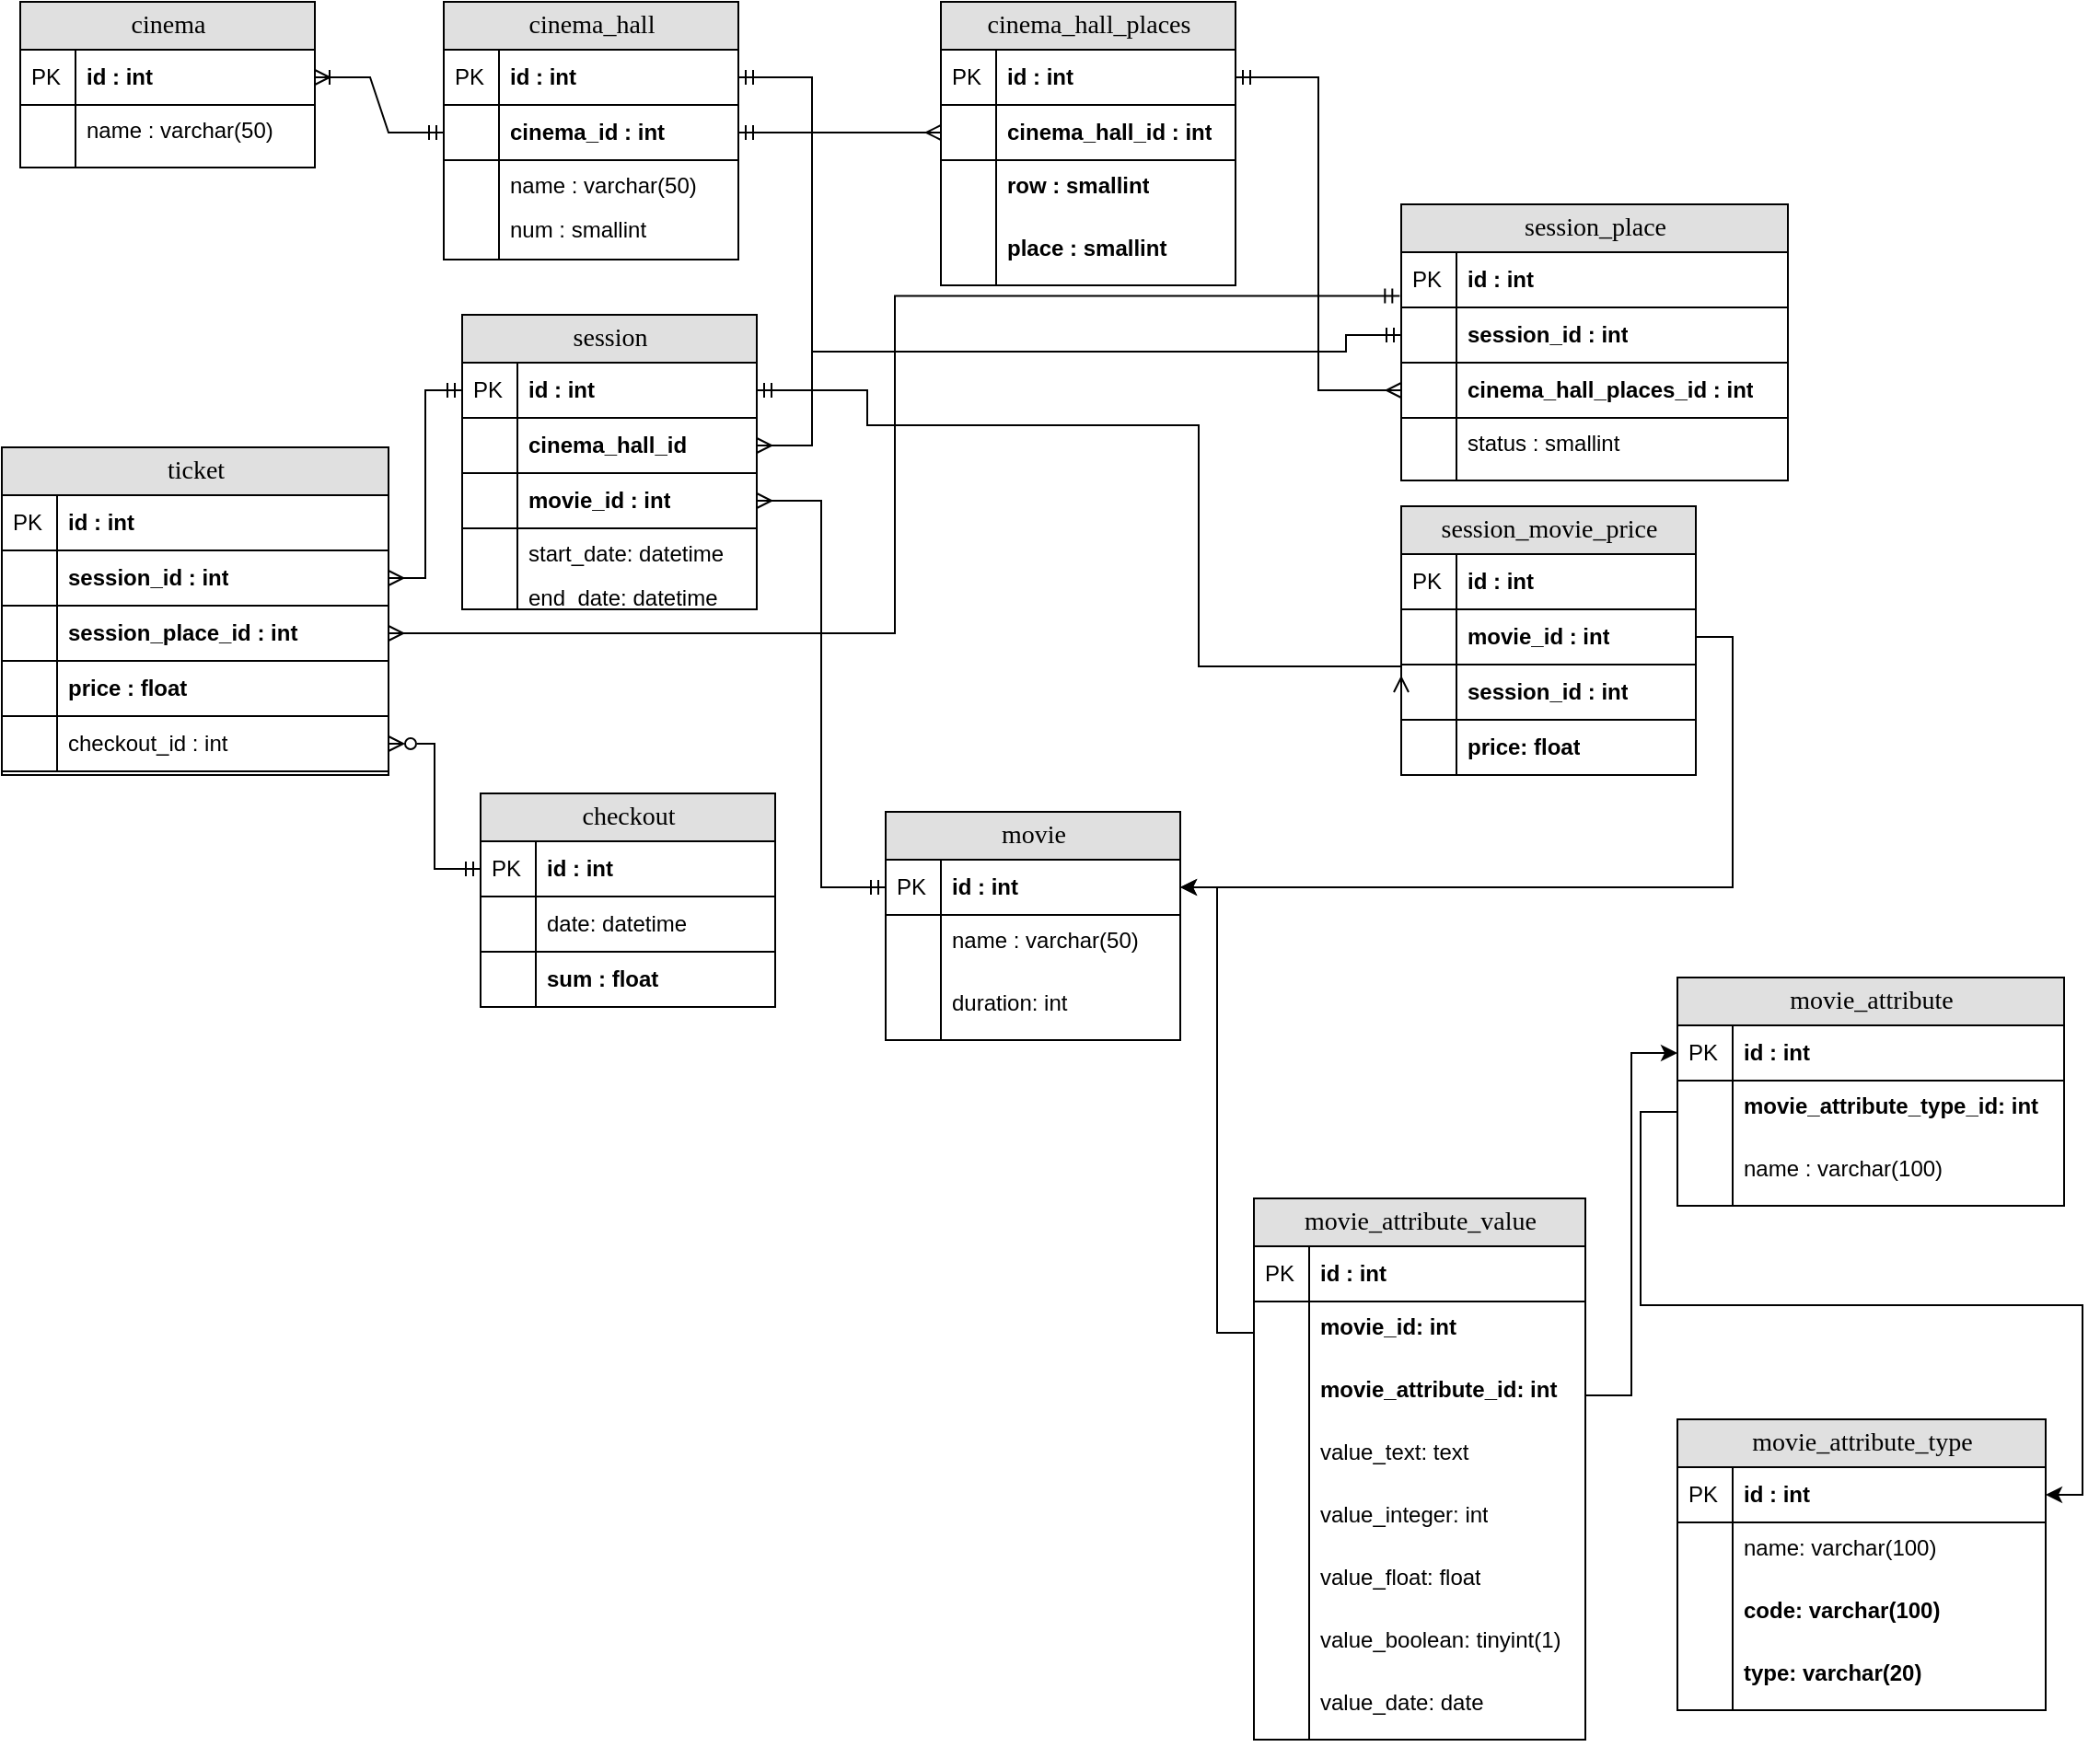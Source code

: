 <mxfile version="21.3.7" type="device">
  <diagram name="Page-1" id="e56a1550-8fbb-45ad-956c-1786394a9013">
    <mxGraphModel dx="1050" dy="549" grid="1" gridSize="10" guides="1" tooltips="1" connect="1" arrows="1" fold="1" page="1" pageScale="1" pageWidth="1100" pageHeight="850" background="none" math="0" shadow="0">
      <root>
        <mxCell id="0" />
        <mxCell id="1" parent="0" />
        <mxCell id="2e49270ec7c68f3f-8" value="cinema" style="swimlane;html=1;fontStyle=0;childLayout=stackLayout;horizontal=1;startSize=26;fillColor=#e0e0e0;horizontalStack=0;resizeParent=1;resizeLast=0;collapsible=1;marginBottom=0;swimlaneFillColor=#ffffff;align=center;rounded=0;shadow=0;comic=0;labelBackgroundColor=none;strokeWidth=1;fontFamily=Verdana;fontSize=14;swimlaneLine=1;" parent="1" vertex="1">
          <mxGeometry x="90" y="110" width="160" height="90" as="geometry" />
        </mxCell>
        <mxCell id="2e49270ec7c68f3f-9" value="id : int" style="shape=partialRectangle;top=0;left=0;right=0;bottom=1;html=1;align=left;verticalAlign=middle;fillColor=none;spacingLeft=34;spacingRight=4;whiteSpace=wrap;overflow=hidden;rotatable=0;points=[[0,0.5],[1,0.5]];portConstraint=eastwest;dropTarget=0;fontStyle=1;" parent="2e49270ec7c68f3f-8" vertex="1">
          <mxGeometry y="26" width="160" height="30" as="geometry" />
        </mxCell>
        <mxCell id="2e49270ec7c68f3f-10" value="PK" style="shape=partialRectangle;top=0;left=0;bottom=0;html=1;fillColor=none;align=left;verticalAlign=middle;spacingLeft=4;spacingRight=4;whiteSpace=wrap;overflow=hidden;rotatable=0;points=[];portConstraint=eastwest;part=1;" parent="2e49270ec7c68f3f-9" vertex="1" connectable="0">
          <mxGeometry width="30" height="30" as="geometry" />
        </mxCell>
        <mxCell id="2e49270ec7c68f3f-11" value="name : varchar(50)" style="shape=partialRectangle;top=0;left=0;right=0;bottom=0;html=1;align=left;verticalAlign=top;fillColor=none;spacingLeft=34;spacingRight=4;whiteSpace=wrap;overflow=hidden;rotatable=0;points=[[0,0.5],[1,0.5]];portConstraint=eastwest;dropTarget=0;" parent="2e49270ec7c68f3f-8" vertex="1">
          <mxGeometry y="56" width="160" height="34" as="geometry" />
        </mxCell>
        <mxCell id="2e49270ec7c68f3f-12" value="" style="shape=partialRectangle;top=0;left=0;bottom=0;html=1;fillColor=none;align=left;verticalAlign=top;spacingLeft=4;spacingRight=4;whiteSpace=wrap;overflow=hidden;rotatable=0;points=[];portConstraint=eastwest;part=1;" parent="2e49270ec7c68f3f-11" vertex="1" connectable="0">
          <mxGeometry width="30" height="34" as="geometry" />
        </mxCell>
        <mxCell id="VwgmNotCH7FkOlIywGAk-1" value="cinema_hall" style="swimlane;html=1;fontStyle=0;childLayout=stackLayout;horizontal=1;startSize=26;fillColor=#e0e0e0;horizontalStack=0;resizeParent=1;resizeLast=0;collapsible=1;marginBottom=0;swimlaneFillColor=#ffffff;align=center;rounded=0;shadow=0;comic=0;labelBackgroundColor=none;strokeWidth=1;fontFamily=Verdana;fontSize=14;swimlaneLine=1;" parent="1" vertex="1">
          <mxGeometry x="320" y="110" width="160" height="140" as="geometry" />
        </mxCell>
        <mxCell id="VwgmNotCH7FkOlIywGAk-2" value="id : int" style="shape=partialRectangle;top=0;left=0;right=0;bottom=1;html=1;align=left;verticalAlign=middle;fillColor=none;spacingLeft=34;spacingRight=4;whiteSpace=wrap;overflow=hidden;rotatable=0;points=[[0,0.5],[1,0.5]];portConstraint=eastwest;dropTarget=0;fontStyle=1;strokeColor=default;" parent="VwgmNotCH7FkOlIywGAk-1" vertex="1">
          <mxGeometry y="26" width="160" height="30" as="geometry" />
        </mxCell>
        <mxCell id="VwgmNotCH7FkOlIywGAk-3" value="PK" style="shape=partialRectangle;top=0;left=0;bottom=0;html=1;fillColor=none;align=left;verticalAlign=middle;spacingLeft=4;spacingRight=4;whiteSpace=wrap;overflow=hidden;rotatable=0;points=[];portConstraint=eastwest;part=1;" parent="VwgmNotCH7FkOlIywGAk-2" vertex="1" connectable="0">
          <mxGeometry width="30" height="30" as="geometry" />
        </mxCell>
        <mxCell id="VwgmNotCH7FkOlIywGAk-11" value="cinema_id : int" style="shape=partialRectangle;top=0;left=0;right=0;bottom=1;html=1;align=left;verticalAlign=middle;fillColor=none;spacingLeft=34;spacingRight=4;whiteSpace=wrap;overflow=hidden;rotatable=0;points=[[0,0.5],[1,0.5]];portConstraint=eastwest;dropTarget=0;fontStyle=1;strokeColor=default;" parent="VwgmNotCH7FkOlIywGAk-1" vertex="1">
          <mxGeometry y="56" width="160" height="30" as="geometry" />
        </mxCell>
        <mxCell id="VwgmNotCH7FkOlIywGAk-12" value="" style="shape=partialRectangle;top=0;left=0;bottom=0;html=1;fillColor=none;align=left;verticalAlign=middle;spacingLeft=4;spacingRight=4;whiteSpace=wrap;overflow=hidden;rotatable=0;points=[];portConstraint=eastwest;part=1;" parent="VwgmNotCH7FkOlIywGAk-11" vertex="1" connectable="0">
          <mxGeometry width="30" height="30" as="geometry" />
        </mxCell>
        <mxCell id="VwgmNotCH7FkOlIywGAk-4" value="name : varchar(50)" style="shape=partialRectangle;top=0;left=0;right=0;bottom=0;html=1;align=left;verticalAlign=top;fillColor=none;spacingLeft=34;spacingRight=4;whiteSpace=wrap;overflow=hidden;rotatable=0;points=[[0,0.5],[1,0.5]];portConstraint=eastwest;dropTarget=0;" parent="VwgmNotCH7FkOlIywGAk-1" vertex="1">
          <mxGeometry y="86" width="160" height="24" as="geometry" />
        </mxCell>
        <mxCell id="VwgmNotCH7FkOlIywGAk-5" value="" style="shape=partialRectangle;top=0;left=0;bottom=0;html=1;fillColor=none;align=left;verticalAlign=top;spacingLeft=4;spacingRight=4;whiteSpace=wrap;overflow=hidden;rotatable=0;points=[];portConstraint=eastwest;part=1;" parent="VwgmNotCH7FkOlIywGAk-4" vertex="1" connectable="0">
          <mxGeometry width="30" height="24" as="geometry" />
        </mxCell>
        <mxCell id="VwgmNotCH7FkOlIywGAk-57" value="num : smallint" style="shape=partialRectangle;top=0;left=0;right=0;bottom=0;html=1;align=left;verticalAlign=top;fillColor=none;spacingLeft=34;spacingRight=4;whiteSpace=wrap;overflow=hidden;rotatable=0;points=[[0,0.5],[1,0.5]];portConstraint=eastwest;dropTarget=0;" parent="VwgmNotCH7FkOlIywGAk-1" vertex="1">
          <mxGeometry y="110" width="160" height="30" as="geometry" />
        </mxCell>
        <mxCell id="VwgmNotCH7FkOlIywGAk-58" value="" style="shape=partialRectangle;top=0;left=0;bottom=0;html=1;fillColor=none;align=left;verticalAlign=top;spacingLeft=4;spacingRight=4;whiteSpace=wrap;overflow=hidden;rotatable=0;points=[];portConstraint=eastwest;part=1;" parent="VwgmNotCH7FkOlIywGAk-57" vertex="1" connectable="0">
          <mxGeometry width="30" height="30" as="geometry" />
        </mxCell>
        <mxCell id="VwgmNotCH7FkOlIywGAk-6" value="movie" style="swimlane;html=1;fontStyle=0;childLayout=stackLayout;horizontal=1;startSize=26;fillColor=#e0e0e0;horizontalStack=0;resizeParent=1;resizeLast=0;collapsible=1;marginBottom=0;swimlaneFillColor=#ffffff;align=center;rounded=0;shadow=0;comic=0;labelBackgroundColor=none;strokeWidth=1;fontFamily=Verdana;fontSize=14;swimlaneLine=1;" parent="1" vertex="1">
          <mxGeometry x="560" y="550" width="160" height="124" as="geometry" />
        </mxCell>
        <mxCell id="VwgmNotCH7FkOlIywGAk-7" value="id : int" style="shape=partialRectangle;top=0;left=0;right=0;bottom=1;html=1;align=left;verticalAlign=middle;fillColor=none;spacingLeft=34;spacingRight=4;whiteSpace=wrap;overflow=hidden;rotatable=0;points=[[0,0.5],[1,0.5]];portConstraint=eastwest;dropTarget=0;fontStyle=1;" parent="VwgmNotCH7FkOlIywGAk-6" vertex="1">
          <mxGeometry y="26" width="160" height="30" as="geometry" />
        </mxCell>
        <mxCell id="VwgmNotCH7FkOlIywGAk-8" value="PK" style="shape=partialRectangle;top=0;left=0;bottom=0;html=1;fillColor=none;align=left;verticalAlign=middle;spacingLeft=4;spacingRight=4;whiteSpace=wrap;overflow=hidden;rotatable=0;points=[];portConstraint=eastwest;part=1;" parent="VwgmNotCH7FkOlIywGAk-7" vertex="1" connectable="0">
          <mxGeometry width="30" height="30" as="geometry" />
        </mxCell>
        <mxCell id="VwgmNotCH7FkOlIywGAk-9" value="name : varchar(50)" style="shape=partialRectangle;top=0;left=0;right=0;bottom=0;html=1;align=left;verticalAlign=top;fillColor=none;spacingLeft=34;spacingRight=4;whiteSpace=wrap;overflow=hidden;rotatable=0;points=[[0,0.5],[1,0.5]];portConstraint=eastwest;dropTarget=0;" parent="VwgmNotCH7FkOlIywGAk-6" vertex="1">
          <mxGeometry y="56" width="160" height="34" as="geometry" />
        </mxCell>
        <mxCell id="VwgmNotCH7FkOlIywGAk-10" value="" style="shape=partialRectangle;top=0;left=0;bottom=0;html=1;fillColor=none;align=left;verticalAlign=top;spacingLeft=4;spacingRight=4;whiteSpace=wrap;overflow=hidden;rotatable=0;points=[];portConstraint=eastwest;part=1;" parent="VwgmNotCH7FkOlIywGAk-9" vertex="1" connectable="0">
          <mxGeometry width="30" height="34" as="geometry" />
        </mxCell>
        <mxCell id="VwgmNotCH7FkOlIywGAk-55" value="duration: int" style="shape=partialRectangle;top=0;left=0;right=0;bottom=0;html=1;align=left;verticalAlign=top;fillColor=none;spacingLeft=34;spacingRight=4;whiteSpace=wrap;overflow=hidden;rotatable=0;points=[[0,0.5],[1,0.5]];portConstraint=eastwest;dropTarget=0;" parent="VwgmNotCH7FkOlIywGAk-6" vertex="1">
          <mxGeometry y="90" width="160" height="34" as="geometry" />
        </mxCell>
        <mxCell id="VwgmNotCH7FkOlIywGAk-56" value="" style="shape=partialRectangle;top=0;left=0;bottom=0;html=1;fillColor=none;align=left;verticalAlign=top;spacingLeft=4;spacingRight=4;whiteSpace=wrap;overflow=hidden;rotatable=0;points=[];portConstraint=eastwest;part=1;" parent="VwgmNotCH7FkOlIywGAk-55" vertex="1" connectable="0">
          <mxGeometry width="30" height="34" as="geometry" />
        </mxCell>
        <mxCell id="VwgmNotCH7FkOlIywGAk-28" value="" style="edgeStyle=entityRelationEdgeStyle;fontSize=12;html=1;endArrow=ERoneToMany;startArrow=ERmandOne;rounded=0;entryX=1;entryY=0.5;entryDx=0;entryDy=0;exitX=0;exitY=0.5;exitDx=0;exitDy=0;" parent="1" source="VwgmNotCH7FkOlIywGAk-11" target="2e49270ec7c68f3f-9" edge="1">
          <mxGeometry width="100" height="100" relative="1" as="geometry">
            <mxPoint x="490" y="440" as="sourcePoint" />
            <mxPoint x="590" y="340" as="targetPoint" />
          </mxGeometry>
        </mxCell>
        <mxCell id="VwgmNotCH7FkOlIywGAk-30" value="session" style="swimlane;html=1;fontStyle=0;childLayout=stackLayout;horizontal=1;startSize=26;fillColor=#e0e0e0;horizontalStack=0;resizeParent=1;resizeLast=0;collapsible=1;marginBottom=0;swimlaneFillColor=#ffffff;align=center;rounded=0;shadow=0;comic=0;labelBackgroundColor=none;strokeWidth=1;fontFamily=Verdana;fontSize=14;swimlaneLine=1;" parent="1" vertex="1">
          <mxGeometry x="330" y="280" width="160" height="160" as="geometry">
            <mxRectangle x="340" y="280" width="90" height="30" as="alternateBounds" />
          </mxGeometry>
        </mxCell>
        <mxCell id="VwgmNotCH7FkOlIywGAk-31" value="id : int" style="shape=partialRectangle;top=0;left=0;right=0;bottom=1;html=1;align=left;verticalAlign=middle;fillColor=none;spacingLeft=34;spacingRight=4;whiteSpace=wrap;overflow=hidden;rotatable=0;points=[[0,0.5],[1,0.5]];portConstraint=eastwest;dropTarget=0;fontStyle=1;strokeColor=default;" parent="VwgmNotCH7FkOlIywGAk-30" vertex="1">
          <mxGeometry y="26" width="160" height="30" as="geometry" />
        </mxCell>
        <mxCell id="VwgmNotCH7FkOlIywGAk-32" value="PK" style="shape=partialRectangle;top=0;left=0;bottom=0;html=1;fillColor=none;align=left;verticalAlign=middle;spacingLeft=4;spacingRight=4;whiteSpace=wrap;overflow=hidden;rotatable=0;points=[];portConstraint=eastwest;part=1;" parent="VwgmNotCH7FkOlIywGAk-31" vertex="1" connectable="0">
          <mxGeometry width="30" height="30" as="geometry" />
        </mxCell>
        <mxCell id="VwgmNotCH7FkOlIywGAk-33" value="cinema_hall_id" style="shape=partialRectangle;top=0;left=0;right=0;bottom=1;html=1;align=left;verticalAlign=middle;fillColor=none;spacingLeft=34;spacingRight=4;whiteSpace=wrap;overflow=hidden;rotatable=0;points=[[0,0.5],[1,0.5]];portConstraint=eastwest;dropTarget=0;fontStyle=1;strokeColor=default;" parent="VwgmNotCH7FkOlIywGAk-30" vertex="1">
          <mxGeometry y="56" width="160" height="30" as="geometry" />
        </mxCell>
        <mxCell id="VwgmNotCH7FkOlIywGAk-34" value="" style="shape=partialRectangle;top=0;left=0;bottom=0;html=1;fillColor=none;align=left;verticalAlign=middle;spacingLeft=4;spacingRight=4;whiteSpace=wrap;overflow=hidden;rotatable=0;points=[];portConstraint=eastwest;part=1;" parent="VwgmNotCH7FkOlIywGAk-33" vertex="1" connectable="0">
          <mxGeometry width="30" height="30" as="geometry" />
        </mxCell>
        <mxCell id="VwgmNotCH7FkOlIywGAk-39" value="movie_id : int" style="shape=partialRectangle;top=0;left=0;right=0;bottom=1;html=1;align=left;verticalAlign=middle;fillColor=none;spacingLeft=34;spacingRight=4;whiteSpace=wrap;overflow=hidden;rotatable=0;points=[[0,0.5],[1,0.5]];portConstraint=eastwest;dropTarget=0;fontStyle=1;strokeColor=default;" parent="VwgmNotCH7FkOlIywGAk-30" vertex="1">
          <mxGeometry y="86" width="160" height="30" as="geometry" />
        </mxCell>
        <mxCell id="VwgmNotCH7FkOlIywGAk-40" value="" style="shape=partialRectangle;top=0;left=0;bottom=0;html=1;fillColor=none;align=left;verticalAlign=middle;spacingLeft=4;spacingRight=4;whiteSpace=wrap;overflow=hidden;rotatable=0;points=[];portConstraint=eastwest;part=1;" parent="VwgmNotCH7FkOlIywGAk-39" vertex="1" connectable="0">
          <mxGeometry width="30" height="30" as="geometry" />
        </mxCell>
        <mxCell id="VwgmNotCH7FkOlIywGAk-35" value="start_date: datetime" style="shape=partialRectangle;top=0;left=0;right=0;bottom=0;html=1;align=left;verticalAlign=top;fillColor=none;spacingLeft=34;spacingRight=4;whiteSpace=wrap;overflow=hidden;rotatable=0;points=[[0,0.5],[1,0.5]];portConstraint=eastwest;dropTarget=0;" parent="VwgmNotCH7FkOlIywGAk-30" vertex="1">
          <mxGeometry y="116" width="160" height="24" as="geometry" />
        </mxCell>
        <mxCell id="VwgmNotCH7FkOlIywGAk-36" value="" style="shape=partialRectangle;top=0;left=0;bottom=0;html=1;fillColor=none;align=left;verticalAlign=top;spacingLeft=4;spacingRight=4;whiteSpace=wrap;overflow=hidden;rotatable=0;points=[];portConstraint=eastwest;part=1;" parent="VwgmNotCH7FkOlIywGAk-35" vertex="1" connectable="0">
          <mxGeometry width="30" height="24.0" as="geometry" />
        </mxCell>
        <mxCell id="VwgmNotCH7FkOlIywGAk-41" value="end_date: datetime" style="shape=partialRectangle;top=0;left=0;right=0;bottom=0;html=1;align=left;verticalAlign=top;fillColor=none;spacingLeft=34;spacingRight=4;whiteSpace=wrap;overflow=hidden;rotatable=0;points=[[0,0.5],[1,0.5]];portConstraint=eastwest;dropTarget=0;" parent="VwgmNotCH7FkOlIywGAk-30" vertex="1">
          <mxGeometry y="140" width="160" height="20" as="geometry" />
        </mxCell>
        <mxCell id="VwgmNotCH7FkOlIywGAk-42" value="" style="shape=partialRectangle;top=0;left=0;bottom=0;html=1;fillColor=none;align=left;verticalAlign=top;spacingLeft=4;spacingRight=4;whiteSpace=wrap;overflow=hidden;rotatable=0;points=[];portConstraint=eastwest;part=1;" parent="VwgmNotCH7FkOlIywGAk-41" vertex="1" connectable="0">
          <mxGeometry width="30" height="20.0" as="geometry" />
        </mxCell>
        <mxCell id="VwgmNotCH7FkOlIywGAk-74" value="" style="shape=partialRectangle;top=0;left=0;right=0;bottom=0;html=1;align=left;verticalAlign=top;fillColor=none;spacingLeft=34;spacingRight=4;whiteSpace=wrap;overflow=hidden;rotatable=0;points=[[0,0.5],[1,0.5]];portConstraint=eastwest;dropTarget=0;" parent="VwgmNotCH7FkOlIywGAk-30" vertex="1">
          <mxGeometry y="160" width="160" as="geometry" />
        </mxCell>
        <mxCell id="VwgmNotCH7FkOlIywGAk-75" value="" style="shape=partialRectangle;top=0;left=0;bottom=0;html=1;fillColor=none;align=left;verticalAlign=top;spacingLeft=4;spacingRight=4;whiteSpace=wrap;overflow=hidden;rotatable=0;points=[];portConstraint=eastwest;part=1;" parent="VwgmNotCH7FkOlIywGAk-74" vertex="1" connectable="0">
          <mxGeometry width="30" as="geometry" />
        </mxCell>
        <mxCell id="VwgmNotCH7FkOlIywGAk-54" value="" style="edgeStyle=entityRelationEdgeStyle;fontSize=12;html=1;endArrow=ERmany;startArrow=ERmandOne;rounded=0;exitX=1;exitY=0.5;exitDx=0;exitDy=0;strokeWidth=1;jumpStyle=line;endFill=0;" parent="1" source="VwgmNotCH7FkOlIywGAk-2" target="VwgmNotCH7FkOlIywGAk-33" edge="1">
          <mxGeometry width="100" height="100" relative="1" as="geometry">
            <mxPoint x="110" y="401" as="sourcePoint" />
            <mxPoint x="210" y="311" as="targetPoint" />
          </mxGeometry>
        </mxCell>
        <mxCell id="VwgmNotCH7FkOlIywGAk-66" value="checkout" style="swimlane;html=1;fontStyle=0;childLayout=stackLayout;horizontal=1;startSize=26;fillColor=#e0e0e0;horizontalStack=0;resizeParent=1;resizeLast=0;collapsible=1;marginBottom=0;swimlaneFillColor=#ffffff;align=center;rounded=0;shadow=0;comic=0;labelBackgroundColor=none;strokeWidth=1;fontFamily=Verdana;fontSize=14;swimlaneLine=1;" parent="1" vertex="1">
          <mxGeometry x="340" y="540" width="160" height="116" as="geometry" />
        </mxCell>
        <mxCell id="VwgmNotCH7FkOlIywGAk-67" value="id : int" style="shape=partialRectangle;top=0;left=0;right=0;bottom=1;html=1;align=left;verticalAlign=middle;fillColor=none;spacingLeft=34;spacingRight=4;whiteSpace=wrap;overflow=hidden;rotatable=0;points=[[0,0.5],[1,0.5]];portConstraint=eastwest;dropTarget=0;fontStyle=1;strokeColor=default;" parent="VwgmNotCH7FkOlIywGAk-66" vertex="1">
          <mxGeometry y="26" width="160" height="30" as="geometry" />
        </mxCell>
        <mxCell id="VwgmNotCH7FkOlIywGAk-68" value="PK" style="shape=partialRectangle;top=0;left=0;bottom=0;html=1;fillColor=none;align=left;verticalAlign=middle;spacingLeft=4;spacingRight=4;whiteSpace=wrap;overflow=hidden;rotatable=0;points=[];portConstraint=eastwest;part=1;" parent="VwgmNotCH7FkOlIywGAk-67" vertex="1" connectable="0">
          <mxGeometry width="30" height="30" as="geometry" />
        </mxCell>
        <mxCell id="VwgmNotCH7FkOlIywGAk-100" value="date: datetime" style="shape=partialRectangle;top=0;left=0;right=0;bottom=1;html=1;align=left;verticalAlign=middle;fillColor=none;spacingLeft=34;spacingRight=4;whiteSpace=wrap;overflow=hidden;rotatable=0;points=[[0,0.5],[1,0.5]];portConstraint=eastwest;dropTarget=0;fontStyle=0;strokeColor=default;" parent="VwgmNotCH7FkOlIywGAk-66" vertex="1">
          <mxGeometry y="56" width="160" height="30" as="geometry" />
        </mxCell>
        <mxCell id="VwgmNotCH7FkOlIywGAk-101" value="" style="shape=partialRectangle;top=0;left=0;bottom=0;html=1;fillColor=none;align=left;verticalAlign=middle;spacingLeft=4;spacingRight=4;whiteSpace=wrap;overflow=hidden;rotatable=0;points=[];portConstraint=eastwest;part=1;" parent="VwgmNotCH7FkOlIywGAk-100" vertex="1" connectable="0">
          <mxGeometry width="30" height="30" as="geometry" />
        </mxCell>
        <mxCell id="hMkl_XIXiVLKM3TCRp0o-52" value="sum : float" style="shape=partialRectangle;top=0;left=0;right=0;bottom=1;html=1;align=left;verticalAlign=middle;fillColor=none;spacingLeft=34;spacingRight=4;whiteSpace=wrap;overflow=hidden;rotatable=0;points=[[0,0.5],[1,0.5]];portConstraint=eastwest;dropTarget=0;fontStyle=1;strokeColor=default;" parent="VwgmNotCH7FkOlIywGAk-66" vertex="1">
          <mxGeometry y="86" width="160" height="30" as="geometry" />
        </mxCell>
        <mxCell id="hMkl_XIXiVLKM3TCRp0o-53" value="" style="shape=partialRectangle;top=0;left=0;bottom=0;html=1;fillColor=none;align=left;verticalAlign=middle;spacingLeft=4;spacingRight=4;whiteSpace=wrap;overflow=hidden;rotatable=0;points=[];portConstraint=eastwest;part=1;" parent="hMkl_XIXiVLKM3TCRp0o-52" vertex="1" connectable="0">
          <mxGeometry width="30" height="30" as="geometry" />
        </mxCell>
        <mxCell id="VwgmNotCH7FkOlIywGAk-77" style="edgeStyle=orthogonalEdgeStyle;rounded=0;orthogonalLoop=1;jettySize=auto;html=1;exitX=1;exitY=0.5;exitDx=0;exitDy=0;entryX=0;entryY=0.5;entryDx=0;entryDy=0;startArrow=ERmany;startFill=0;endArrow=ERmandOne;endFill=0;" parent="1" source="VwgmNotCH7FkOlIywGAk-39" target="VwgmNotCH7FkOlIywGAk-7" edge="1">
          <mxGeometry relative="1" as="geometry" />
        </mxCell>
        <mxCell id="VwgmNotCH7FkOlIywGAk-80" value="ticket" style="swimlane;html=1;fontStyle=0;childLayout=stackLayout;horizontal=1;startSize=26;fillColor=#e0e0e0;horizontalStack=0;resizeParent=1;resizeLast=0;collapsible=1;marginBottom=0;swimlaneFillColor=#ffffff;align=center;rounded=0;shadow=0;comic=0;labelBackgroundColor=none;strokeWidth=1;fontFamily=Verdana;fontSize=14;swimlaneLine=1;" parent="1" vertex="1">
          <mxGeometry x="80" y="352" width="210" height="178" as="geometry" />
        </mxCell>
        <mxCell id="VwgmNotCH7FkOlIywGAk-81" value="id : int" style="shape=partialRectangle;top=0;left=0;right=0;bottom=1;html=1;align=left;verticalAlign=middle;fillColor=none;spacingLeft=34;spacingRight=4;whiteSpace=wrap;overflow=hidden;rotatable=0;points=[[0,0.5],[1,0.5]];portConstraint=eastwest;dropTarget=0;fontStyle=1;strokeColor=default;" parent="VwgmNotCH7FkOlIywGAk-80" vertex="1">
          <mxGeometry y="26" width="210" height="30" as="geometry" />
        </mxCell>
        <mxCell id="VwgmNotCH7FkOlIywGAk-82" value="PK" style="shape=partialRectangle;top=0;left=0;bottom=0;html=1;fillColor=none;align=left;verticalAlign=middle;spacingLeft=4;spacingRight=4;whiteSpace=wrap;overflow=hidden;rotatable=0;points=[];portConstraint=eastwest;part=1;" parent="VwgmNotCH7FkOlIywGAk-81" vertex="1" connectable="0">
          <mxGeometry width="30" height="30" as="geometry" />
        </mxCell>
        <mxCell id="VwgmNotCH7FkOlIywGAk-83" value="session_id : int" style="shape=partialRectangle;top=0;left=0;right=0;bottom=1;html=1;align=left;verticalAlign=middle;fillColor=none;spacingLeft=34;spacingRight=4;whiteSpace=wrap;overflow=hidden;rotatable=0;points=[[0,0.5],[1,0.5]];portConstraint=eastwest;dropTarget=0;fontStyle=1;strokeColor=default;" parent="VwgmNotCH7FkOlIywGAk-80" vertex="1">
          <mxGeometry y="56" width="210" height="30" as="geometry" />
        </mxCell>
        <mxCell id="VwgmNotCH7FkOlIywGAk-84" value="" style="shape=partialRectangle;top=0;left=0;bottom=0;html=1;fillColor=none;align=left;verticalAlign=middle;spacingLeft=4;spacingRight=4;whiteSpace=wrap;overflow=hidden;rotatable=0;points=[];portConstraint=eastwest;part=1;" parent="VwgmNotCH7FkOlIywGAk-83" vertex="1" connectable="0">
          <mxGeometry width="30" height="30" as="geometry" />
        </mxCell>
        <mxCell id="hMkl_XIXiVLKM3TCRp0o-45" value="session_place_id : int" style="shape=partialRectangle;top=0;left=0;right=0;bottom=1;html=1;align=left;verticalAlign=middle;fillColor=none;spacingLeft=34;spacingRight=4;whiteSpace=wrap;overflow=hidden;rotatable=0;points=[[0,0.5],[1,0.5]];portConstraint=eastwest;dropTarget=0;fontStyle=1;strokeColor=default;" parent="VwgmNotCH7FkOlIywGAk-80" vertex="1">
          <mxGeometry y="86" width="210" height="30" as="geometry" />
        </mxCell>
        <mxCell id="hMkl_XIXiVLKM3TCRp0o-46" value="" style="shape=partialRectangle;top=0;left=0;bottom=0;html=1;fillColor=none;align=left;verticalAlign=middle;spacingLeft=4;spacingRight=4;whiteSpace=wrap;overflow=hidden;rotatable=0;points=[];portConstraint=eastwest;part=1;" parent="hMkl_XIXiVLKM3TCRp0o-45" vertex="1" connectable="0">
          <mxGeometry width="30" height="30" as="geometry" />
        </mxCell>
        <mxCell id="VwgmNotCH7FkOlIywGAk-86" value="price : float" style="shape=partialRectangle;top=0;left=0;right=0;bottom=1;html=1;align=left;verticalAlign=middle;fillColor=none;spacingLeft=34;spacingRight=4;whiteSpace=wrap;overflow=hidden;rotatable=0;points=[[0,0.5],[1,0.5]];portConstraint=eastwest;dropTarget=0;fontStyle=1;strokeColor=default;" parent="VwgmNotCH7FkOlIywGAk-80" vertex="1">
          <mxGeometry y="116" width="210" height="30" as="geometry" />
        </mxCell>
        <mxCell id="VwgmNotCH7FkOlIywGAk-87" value="" style="shape=partialRectangle;top=0;left=0;bottom=0;html=1;fillColor=none;align=left;verticalAlign=middle;spacingLeft=4;spacingRight=4;whiteSpace=wrap;overflow=hidden;rotatable=0;points=[];portConstraint=eastwest;part=1;" parent="VwgmNotCH7FkOlIywGAk-86" vertex="1" connectable="0">
          <mxGeometry width="30" height="30" as="geometry" />
        </mxCell>
        <mxCell id="hMkl_XIXiVLKM3TCRp0o-48" value="checkout_id : int" style="shape=partialRectangle;top=0;left=0;right=0;bottom=1;html=1;align=left;verticalAlign=middle;fillColor=none;spacingLeft=34;spacingRight=4;whiteSpace=wrap;overflow=hidden;rotatable=0;points=[[0,0.5],[1,0.5]];portConstraint=eastwest;dropTarget=0;fontStyle=0;strokeColor=default;" parent="VwgmNotCH7FkOlIywGAk-80" vertex="1">
          <mxGeometry y="146" width="210" height="30" as="geometry" />
        </mxCell>
        <mxCell id="hMkl_XIXiVLKM3TCRp0o-49" value="" style="shape=partialRectangle;top=0;left=0;bottom=0;html=1;fillColor=none;align=left;verticalAlign=middle;spacingLeft=4;spacingRight=4;whiteSpace=wrap;overflow=hidden;rotatable=0;points=[];portConstraint=eastwest;part=1;" parent="hMkl_XIXiVLKM3TCRp0o-48" vertex="1" connectable="0">
          <mxGeometry width="30" height="30" as="geometry" />
        </mxCell>
        <mxCell id="VwgmNotCH7FkOlIywGAk-88" style="edgeStyle=orthogonalEdgeStyle;rounded=0;orthogonalLoop=1;jettySize=auto;html=1;exitX=1;exitY=0.5;exitDx=0;exitDy=0;entryX=0;entryY=0.5;entryDx=0;entryDy=0;startArrow=ERmany;startFill=0;endArrow=ERmandOne;endFill=0;" parent="1" source="VwgmNotCH7FkOlIywGAk-83" target="VwgmNotCH7FkOlIywGAk-31" edge="1">
          <mxGeometry relative="1" as="geometry" />
        </mxCell>
        <mxCell id="hMkl_XIXiVLKM3TCRp0o-1" value="session_movie_price" style="swimlane;html=1;fontStyle=0;childLayout=stackLayout;horizontal=1;startSize=26;fillColor=#e0e0e0;horizontalStack=0;resizeParent=1;resizeLast=0;collapsible=1;marginBottom=0;swimlaneFillColor=#ffffff;align=center;rounded=0;shadow=0;comic=0;labelBackgroundColor=none;strokeWidth=1;fontFamily=Verdana;fontSize=14;swimlaneLine=1;" parent="1" vertex="1">
          <mxGeometry x="840" y="384" width="160" height="146" as="geometry" />
        </mxCell>
        <mxCell id="hMkl_XIXiVLKM3TCRp0o-2" value="id : int" style="shape=partialRectangle;top=0;left=0;right=0;bottom=1;html=1;align=left;verticalAlign=middle;fillColor=none;spacingLeft=34;spacingRight=4;whiteSpace=wrap;overflow=hidden;rotatable=0;points=[[0,0.5],[1,0.5]];portConstraint=eastwest;dropTarget=0;fontStyle=1;" parent="hMkl_XIXiVLKM3TCRp0o-1" vertex="1">
          <mxGeometry y="26" width="160" height="30" as="geometry" />
        </mxCell>
        <mxCell id="hMkl_XIXiVLKM3TCRp0o-3" value="PK" style="shape=partialRectangle;top=0;left=0;bottom=0;html=1;fillColor=none;align=left;verticalAlign=middle;spacingLeft=4;spacingRight=4;whiteSpace=wrap;overflow=hidden;rotatable=0;points=[];portConstraint=eastwest;part=1;" parent="hMkl_XIXiVLKM3TCRp0o-2" vertex="1" connectable="0">
          <mxGeometry width="30" height="30" as="geometry" />
        </mxCell>
        <mxCell id="hMkl_XIXiVLKM3TCRp0o-8" value="movie_id : int" style="shape=partialRectangle;top=0;left=0;right=0;bottom=1;html=1;align=left;verticalAlign=middle;fillColor=none;spacingLeft=34;spacingRight=4;whiteSpace=wrap;overflow=hidden;rotatable=0;points=[[0,0.5],[1,0.5]];portConstraint=eastwest;dropTarget=0;fontStyle=1;" parent="hMkl_XIXiVLKM3TCRp0o-1" vertex="1">
          <mxGeometry y="56" width="160" height="30" as="geometry" />
        </mxCell>
        <mxCell id="hMkl_XIXiVLKM3TCRp0o-9" value="" style="shape=partialRectangle;top=0;left=0;bottom=0;html=1;fillColor=none;align=left;verticalAlign=middle;spacingLeft=4;spacingRight=4;whiteSpace=wrap;overflow=hidden;rotatable=0;points=[];portConstraint=eastwest;part=1;" parent="hMkl_XIXiVLKM3TCRp0o-8" vertex="1" connectable="0">
          <mxGeometry width="30" height="30" as="geometry" />
        </mxCell>
        <mxCell id="hMkl_XIXiVLKM3TCRp0o-12" value="session_id : int" style="shape=partialRectangle;top=0;left=0;right=0;bottom=1;html=1;align=left;verticalAlign=middle;fillColor=none;spacingLeft=34;spacingRight=4;whiteSpace=wrap;overflow=hidden;rotatable=0;points=[[0,0.5],[1,0.5]];portConstraint=eastwest;dropTarget=0;fontStyle=1;" parent="hMkl_XIXiVLKM3TCRp0o-1" vertex="1">
          <mxGeometry y="86" width="160" height="30" as="geometry" />
        </mxCell>
        <mxCell id="hMkl_XIXiVLKM3TCRp0o-13" value="" style="shape=partialRectangle;top=0;left=0;bottom=0;html=1;fillColor=none;align=left;verticalAlign=middle;spacingLeft=4;spacingRight=4;whiteSpace=wrap;overflow=hidden;rotatable=0;points=[];portConstraint=eastwest;part=1;" parent="hMkl_XIXiVLKM3TCRp0o-12" vertex="1" connectable="0">
          <mxGeometry width="30" height="30" as="geometry" />
        </mxCell>
        <mxCell id="hMkl_XIXiVLKM3TCRp0o-16" value="price: float" style="shape=partialRectangle;top=0;left=0;right=0;bottom=1;html=1;align=left;verticalAlign=middle;fillColor=none;spacingLeft=34;spacingRight=4;whiteSpace=wrap;overflow=hidden;rotatable=0;points=[[0,0.5],[1,0.5]];portConstraint=eastwest;dropTarget=0;fontStyle=1;" parent="hMkl_XIXiVLKM3TCRp0o-1" vertex="1">
          <mxGeometry y="116" width="160" height="30" as="geometry" />
        </mxCell>
        <mxCell id="hMkl_XIXiVLKM3TCRp0o-17" value="" style="shape=partialRectangle;top=0;left=0;bottom=0;html=1;fillColor=none;align=left;verticalAlign=middle;spacingLeft=4;spacingRight=4;whiteSpace=wrap;overflow=hidden;rotatable=0;points=[];portConstraint=eastwest;part=1;" parent="hMkl_XIXiVLKM3TCRp0o-16" vertex="1" connectable="0">
          <mxGeometry width="30" height="30" as="geometry" />
        </mxCell>
        <mxCell id="hMkl_XIXiVLKM3TCRp0o-18" style="edgeStyle=orthogonalEdgeStyle;rounded=0;orthogonalLoop=1;jettySize=auto;html=1;exitX=0;exitY=0.5;exitDx=0;exitDy=0;entryX=1;entryY=0.5;entryDx=0;entryDy=0;startArrow=ERmany;startFill=0;endArrow=ERmandOne;endFill=0;" parent="1" source="hMkl_XIXiVLKM3TCRp0o-12" target="VwgmNotCH7FkOlIywGAk-31" edge="1">
          <mxGeometry relative="1" as="geometry">
            <Array as="points">
              <mxPoint x="730" y="471" />
              <mxPoint x="730" y="340" />
              <mxPoint x="550" y="340" />
              <mxPoint x="550" y="321" />
            </Array>
          </mxGeometry>
        </mxCell>
        <mxCell id="hMkl_XIXiVLKM3TCRp0o-19" style="edgeStyle=orthogonalEdgeStyle;rounded=0;orthogonalLoop=1;jettySize=auto;html=1;exitX=1;exitY=0.5;exitDx=0;exitDy=0;entryX=1;entryY=0.5;entryDx=0;entryDy=0;" parent="1" source="hMkl_XIXiVLKM3TCRp0o-8" target="VwgmNotCH7FkOlIywGAk-7" edge="1">
          <mxGeometry relative="1" as="geometry" />
        </mxCell>
        <mxCell id="hMkl_XIXiVLKM3TCRp0o-20" value="cinema_hall_places" style="swimlane;html=1;fontStyle=0;childLayout=stackLayout;horizontal=1;startSize=26;fillColor=#e0e0e0;horizontalStack=0;resizeParent=1;resizeLast=0;collapsible=1;marginBottom=0;swimlaneFillColor=#ffffff;align=center;rounded=0;shadow=0;comic=0;labelBackgroundColor=none;strokeWidth=1;fontFamily=Verdana;fontSize=14;swimlaneLine=1;" parent="1" vertex="1">
          <mxGeometry x="590" y="110" width="160" height="154" as="geometry" />
        </mxCell>
        <mxCell id="hMkl_XIXiVLKM3TCRp0o-21" value="id : int" style="shape=partialRectangle;top=0;left=0;right=0;bottom=1;html=1;align=left;verticalAlign=middle;fillColor=none;spacingLeft=34;spacingRight=4;whiteSpace=wrap;overflow=hidden;rotatable=0;points=[[0,0.5],[1,0.5]];portConstraint=eastwest;dropTarget=0;fontStyle=1;" parent="hMkl_XIXiVLKM3TCRp0o-20" vertex="1">
          <mxGeometry y="26" width="160" height="30" as="geometry" />
        </mxCell>
        <mxCell id="hMkl_XIXiVLKM3TCRp0o-22" value="PK" style="shape=partialRectangle;top=0;left=0;bottom=0;html=1;fillColor=none;align=left;verticalAlign=middle;spacingLeft=4;spacingRight=4;whiteSpace=wrap;overflow=hidden;rotatable=0;points=[];portConstraint=eastwest;part=1;" parent="hMkl_XIXiVLKM3TCRp0o-21" vertex="1" connectable="0">
          <mxGeometry width="30" height="30" as="geometry" />
        </mxCell>
        <mxCell id="hMkl_XIXiVLKM3TCRp0o-27" value="cinema_hall_id : int" style="shape=partialRectangle;top=0;left=0;right=0;bottom=1;html=1;align=left;verticalAlign=middle;fillColor=none;spacingLeft=34;spacingRight=4;whiteSpace=wrap;overflow=hidden;rotatable=0;points=[[0,0.5],[1,0.5]];portConstraint=eastwest;dropTarget=0;fontStyle=1;" parent="hMkl_XIXiVLKM3TCRp0o-20" vertex="1">
          <mxGeometry y="56" width="160" height="30" as="geometry" />
        </mxCell>
        <mxCell id="hMkl_XIXiVLKM3TCRp0o-28" value="" style="shape=partialRectangle;top=0;left=0;bottom=0;html=1;fillColor=none;align=left;verticalAlign=middle;spacingLeft=4;spacingRight=4;whiteSpace=wrap;overflow=hidden;rotatable=0;points=[];portConstraint=eastwest;part=1;" parent="hMkl_XIXiVLKM3TCRp0o-27" vertex="1" connectable="0">
          <mxGeometry width="30" height="30" as="geometry" />
        </mxCell>
        <mxCell id="hMkl_XIXiVLKM3TCRp0o-23" value="row : smallint" style="shape=partialRectangle;top=0;left=0;right=0;bottom=0;html=1;align=left;verticalAlign=top;fillColor=none;spacingLeft=34;spacingRight=4;whiteSpace=wrap;overflow=hidden;rotatable=0;points=[[0,0.5],[1,0.5]];portConstraint=eastwest;dropTarget=0;fontStyle=1" parent="hMkl_XIXiVLKM3TCRp0o-20" vertex="1">
          <mxGeometry y="86" width="160" height="34" as="geometry" />
        </mxCell>
        <mxCell id="hMkl_XIXiVLKM3TCRp0o-24" value="" style="shape=partialRectangle;top=0;left=0;bottom=0;html=1;fillColor=none;align=left;verticalAlign=top;spacingLeft=4;spacingRight=4;whiteSpace=wrap;overflow=hidden;rotatable=0;points=[];portConstraint=eastwest;part=1;" parent="hMkl_XIXiVLKM3TCRp0o-23" vertex="1" connectable="0">
          <mxGeometry width="30" height="34" as="geometry" />
        </mxCell>
        <mxCell id="hMkl_XIXiVLKM3TCRp0o-29" value="place : smallint" style="shape=partialRectangle;top=0;left=0;right=0;bottom=0;html=1;align=left;verticalAlign=top;fillColor=none;spacingLeft=34;spacingRight=4;whiteSpace=wrap;overflow=hidden;rotatable=0;points=[[0,0.5],[1,0.5]];portConstraint=eastwest;dropTarget=0;fontStyle=1" parent="hMkl_XIXiVLKM3TCRp0o-20" vertex="1">
          <mxGeometry y="120" width="160" height="34" as="geometry" />
        </mxCell>
        <mxCell id="hMkl_XIXiVLKM3TCRp0o-30" value="" style="shape=partialRectangle;top=0;left=0;bottom=0;html=1;fillColor=none;align=left;verticalAlign=top;spacingLeft=4;spacingRight=4;whiteSpace=wrap;overflow=hidden;rotatable=0;points=[];portConstraint=eastwest;part=1;" parent="hMkl_XIXiVLKM3TCRp0o-29" vertex="1" connectable="0">
          <mxGeometry width="30" height="34" as="geometry" />
        </mxCell>
        <mxCell id="hMkl_XIXiVLKM3TCRp0o-31" style="edgeStyle=orthogonalEdgeStyle;rounded=0;orthogonalLoop=1;jettySize=auto;html=1;exitX=0;exitY=0.5;exitDx=0;exitDy=0;startArrow=ERmany;startFill=0;endArrow=ERmandOne;endFill=0;" parent="1" source="hMkl_XIXiVLKM3TCRp0o-27" target="VwgmNotCH7FkOlIywGAk-11" edge="1">
          <mxGeometry relative="1" as="geometry" />
        </mxCell>
        <mxCell id="hMkl_XIXiVLKM3TCRp0o-32" value="session_place" style="swimlane;html=1;fontStyle=0;childLayout=stackLayout;horizontal=1;startSize=26;fillColor=#e0e0e0;horizontalStack=0;resizeParent=1;resizeLast=0;collapsible=1;marginBottom=0;swimlaneFillColor=#ffffff;align=center;rounded=0;shadow=0;comic=0;labelBackgroundColor=none;strokeWidth=1;fontFamily=Verdana;fontSize=14;swimlaneLine=1;" parent="1" vertex="1">
          <mxGeometry x="840" y="220" width="210" height="150" as="geometry" />
        </mxCell>
        <mxCell id="hMkl_XIXiVLKM3TCRp0o-33" value="id : int" style="shape=partialRectangle;top=0;left=0;right=0;bottom=1;html=1;align=left;verticalAlign=middle;fillColor=none;spacingLeft=34;spacingRight=4;whiteSpace=wrap;overflow=hidden;rotatable=0;points=[[0,0.5],[1,0.5]];portConstraint=eastwest;dropTarget=0;fontStyle=1;" parent="hMkl_XIXiVLKM3TCRp0o-32" vertex="1">
          <mxGeometry y="26" width="210" height="30" as="geometry" />
        </mxCell>
        <mxCell id="hMkl_XIXiVLKM3TCRp0o-34" value="PK" style="shape=partialRectangle;top=0;left=0;bottom=0;html=1;fillColor=none;align=left;verticalAlign=middle;spacingLeft=4;spacingRight=4;whiteSpace=wrap;overflow=hidden;rotatable=0;points=[];portConstraint=eastwest;part=1;" parent="hMkl_XIXiVLKM3TCRp0o-33" vertex="1" connectable="0">
          <mxGeometry width="30" height="30" as="geometry" />
        </mxCell>
        <mxCell id="hMkl_XIXiVLKM3TCRp0o-35" value="session_id : int" style="shape=partialRectangle;top=0;left=0;right=0;bottom=1;html=1;align=left;verticalAlign=middle;fillColor=none;spacingLeft=34;spacingRight=4;whiteSpace=wrap;overflow=hidden;rotatable=0;points=[[0,0.5],[1,0.5]];portConstraint=eastwest;dropTarget=0;fontStyle=1;" parent="hMkl_XIXiVLKM3TCRp0o-32" vertex="1">
          <mxGeometry y="56" width="210" height="30" as="geometry" />
        </mxCell>
        <mxCell id="hMkl_XIXiVLKM3TCRp0o-36" value="" style="shape=partialRectangle;top=0;left=0;bottom=0;html=1;fillColor=none;align=left;verticalAlign=middle;spacingLeft=4;spacingRight=4;whiteSpace=wrap;overflow=hidden;rotatable=0;points=[];portConstraint=eastwest;part=1;" parent="hMkl_XIXiVLKM3TCRp0o-35" vertex="1" connectable="0">
          <mxGeometry width="30" height="30" as="geometry" />
        </mxCell>
        <mxCell id="hMkl_XIXiVLKM3TCRp0o-41" value="cinema_hall_places_id : int" style="shape=partialRectangle;top=0;left=0;right=0;bottom=1;html=1;align=left;verticalAlign=middle;fillColor=none;spacingLeft=34;spacingRight=4;whiteSpace=wrap;overflow=hidden;rotatable=0;points=[[0,0.5],[1,0.5]];portConstraint=eastwest;dropTarget=0;fontStyle=1;" parent="hMkl_XIXiVLKM3TCRp0o-32" vertex="1">
          <mxGeometry y="86" width="210" height="30" as="geometry" />
        </mxCell>
        <mxCell id="hMkl_XIXiVLKM3TCRp0o-42" value="" style="shape=partialRectangle;top=0;left=0;bottom=0;html=1;fillColor=none;align=left;verticalAlign=middle;spacingLeft=4;spacingRight=4;whiteSpace=wrap;overflow=hidden;rotatable=0;points=[];portConstraint=eastwest;part=1;" parent="hMkl_XIXiVLKM3TCRp0o-41" vertex="1" connectable="0">
          <mxGeometry width="30" height="30" as="geometry" />
        </mxCell>
        <mxCell id="hMkl_XIXiVLKM3TCRp0o-37" value="status : smallint" style="shape=partialRectangle;top=0;left=0;right=0;bottom=0;html=1;align=left;verticalAlign=top;fillColor=none;spacingLeft=34;spacingRight=4;whiteSpace=wrap;overflow=hidden;rotatable=0;points=[[0,0.5],[1,0.5]];portConstraint=eastwest;dropTarget=0;fontStyle=0" parent="hMkl_XIXiVLKM3TCRp0o-32" vertex="1">
          <mxGeometry y="116" width="210" height="34" as="geometry" />
        </mxCell>
        <mxCell id="hMkl_XIXiVLKM3TCRp0o-38" value="" style="shape=partialRectangle;top=0;left=0;bottom=0;html=1;fillColor=none;align=left;verticalAlign=top;spacingLeft=4;spacingRight=4;whiteSpace=wrap;overflow=hidden;rotatable=0;points=[];portConstraint=eastwest;part=1;" parent="hMkl_XIXiVLKM3TCRp0o-37" vertex="1" connectable="0">
          <mxGeometry width="30" height="34" as="geometry" />
        </mxCell>
        <mxCell id="hMkl_XIXiVLKM3TCRp0o-43" style="edgeStyle=orthogonalEdgeStyle;rounded=0;orthogonalLoop=1;jettySize=auto;html=1;exitX=0;exitY=0.5;exitDx=0;exitDy=0;entryX=1;entryY=0.5;entryDx=0;entryDy=0;startArrow=ERmandOne;startFill=0;endArrow=ERmandOne;endFill=0;" parent="1" source="hMkl_XIXiVLKM3TCRp0o-35" target="VwgmNotCH7FkOlIywGAk-31" edge="1">
          <mxGeometry relative="1" as="geometry">
            <Array as="points">
              <mxPoint x="810" y="291" />
              <mxPoint x="810" y="300" />
              <mxPoint x="520" y="300" />
              <mxPoint x="520" y="321" />
            </Array>
          </mxGeometry>
        </mxCell>
        <mxCell id="hMkl_XIXiVLKM3TCRp0o-44" style="edgeStyle=orthogonalEdgeStyle;rounded=0;orthogonalLoop=1;jettySize=auto;html=1;exitX=0;exitY=0.5;exitDx=0;exitDy=0;entryX=1;entryY=0.5;entryDx=0;entryDy=0;startArrow=ERmany;startFill=0;endArrow=ERmandOne;endFill=0;" parent="1" source="hMkl_XIXiVLKM3TCRp0o-41" target="hMkl_XIXiVLKM3TCRp0o-21" edge="1">
          <mxGeometry relative="1" as="geometry" />
        </mxCell>
        <mxCell id="hMkl_XIXiVLKM3TCRp0o-47" style="edgeStyle=orthogonalEdgeStyle;rounded=0;orthogonalLoop=1;jettySize=auto;html=1;exitX=1;exitY=0.5;exitDx=0;exitDy=0;entryX=-0.004;entryY=0.793;entryDx=0;entryDy=0;entryPerimeter=0;startArrow=ERmany;startFill=0;endArrow=ERmandOne;endFill=0;" parent="1" source="hMkl_XIXiVLKM3TCRp0o-45" target="hMkl_XIXiVLKM3TCRp0o-33" edge="1">
          <mxGeometry relative="1" as="geometry" />
        </mxCell>
        <mxCell id="hMkl_XIXiVLKM3TCRp0o-54" style="edgeStyle=orthogonalEdgeStyle;rounded=0;orthogonalLoop=1;jettySize=auto;html=1;entryX=0;entryY=0.5;entryDx=0;entryDy=0;startArrow=ERzeroToMany;startFill=0;endArrow=ERmandOne;endFill=0;" parent="1" source="hMkl_XIXiVLKM3TCRp0o-48" target="VwgmNotCH7FkOlIywGAk-67" edge="1">
          <mxGeometry relative="1" as="geometry" />
        </mxCell>
        <mxCell id="mS-ZS2VWNFThQoJkvHft-1" value="movie_attribute" style="swimlane;html=1;fontStyle=0;childLayout=stackLayout;horizontal=1;startSize=26;fillColor=#e0e0e0;horizontalStack=0;resizeParent=1;resizeLast=0;collapsible=1;marginBottom=0;swimlaneFillColor=#ffffff;align=center;rounded=0;shadow=0;comic=0;labelBackgroundColor=none;strokeWidth=1;fontFamily=Verdana;fontSize=14;swimlaneLine=1;" vertex="1" parent="1">
          <mxGeometry x="990" y="640" width="210" height="124" as="geometry" />
        </mxCell>
        <mxCell id="mS-ZS2VWNFThQoJkvHft-2" value="id : int" style="shape=partialRectangle;top=0;left=0;right=0;bottom=1;html=1;align=left;verticalAlign=middle;fillColor=none;spacingLeft=34;spacingRight=4;whiteSpace=wrap;overflow=hidden;rotatable=0;points=[[0,0.5],[1,0.5]];portConstraint=eastwest;dropTarget=0;fontStyle=1;" vertex="1" parent="mS-ZS2VWNFThQoJkvHft-1">
          <mxGeometry y="26" width="210" height="30" as="geometry" />
        </mxCell>
        <mxCell id="mS-ZS2VWNFThQoJkvHft-3" value="PK" style="shape=partialRectangle;top=0;left=0;bottom=0;html=1;fillColor=none;align=left;verticalAlign=middle;spacingLeft=4;spacingRight=4;whiteSpace=wrap;overflow=hidden;rotatable=0;points=[];portConstraint=eastwest;part=1;" vertex="1" connectable="0" parent="mS-ZS2VWNFThQoJkvHft-2">
          <mxGeometry width="30" height="30" as="geometry" />
        </mxCell>
        <mxCell id="mS-ZS2VWNFThQoJkvHft-47" value="movie_attribute_type_id: int" style="shape=partialRectangle;top=0;left=0;right=0;bottom=0;html=1;align=left;verticalAlign=top;fillColor=none;spacingLeft=34;spacingRight=4;whiteSpace=wrap;overflow=hidden;rotatable=0;points=[[0,0.5],[1,0.5]];portConstraint=eastwest;dropTarget=0;fontStyle=1" vertex="1" parent="mS-ZS2VWNFThQoJkvHft-1">
          <mxGeometry y="56" width="210" height="34" as="geometry" />
        </mxCell>
        <mxCell id="mS-ZS2VWNFThQoJkvHft-48" value="" style="shape=partialRectangle;top=0;left=0;bottom=0;html=1;fillColor=none;align=left;verticalAlign=top;spacingLeft=4;spacingRight=4;whiteSpace=wrap;overflow=hidden;rotatable=0;points=[];portConstraint=eastwest;part=1;" vertex="1" connectable="0" parent="mS-ZS2VWNFThQoJkvHft-47">
          <mxGeometry width="30" height="34" as="geometry" />
        </mxCell>
        <mxCell id="mS-ZS2VWNFThQoJkvHft-4" value="name : varchar(100)" style="shape=partialRectangle;top=0;left=0;right=0;bottom=0;html=1;align=left;verticalAlign=top;fillColor=none;spacingLeft=34;spacingRight=4;whiteSpace=wrap;overflow=hidden;rotatable=0;points=[[0,0.5],[1,0.5]];portConstraint=eastwest;dropTarget=0;fontStyle=0" vertex="1" parent="mS-ZS2VWNFThQoJkvHft-1">
          <mxGeometry y="90" width="210" height="34" as="geometry" />
        </mxCell>
        <mxCell id="mS-ZS2VWNFThQoJkvHft-5" value="" style="shape=partialRectangle;top=0;left=0;bottom=0;html=1;fillColor=none;align=left;verticalAlign=top;spacingLeft=4;spacingRight=4;whiteSpace=wrap;overflow=hidden;rotatable=0;points=[];portConstraint=eastwest;part=1;" vertex="1" connectable="0" parent="mS-ZS2VWNFThQoJkvHft-4">
          <mxGeometry width="30" height="34" as="geometry" />
        </mxCell>
        <mxCell id="mS-ZS2VWNFThQoJkvHft-10" value="movie_attribute_value" style="swimlane;html=1;fontStyle=0;childLayout=stackLayout;horizontal=1;startSize=26;fillColor=#e0e0e0;horizontalStack=0;resizeParent=1;resizeLast=0;collapsible=1;marginBottom=0;swimlaneFillColor=#ffffff;align=center;rounded=0;shadow=0;comic=0;labelBackgroundColor=none;strokeWidth=1;fontFamily=Verdana;fontSize=14;swimlaneLine=1;" vertex="1" parent="1">
          <mxGeometry x="760" y="760" width="180" height="294" as="geometry" />
        </mxCell>
        <mxCell id="mS-ZS2VWNFThQoJkvHft-11" value="id : int" style="shape=partialRectangle;top=0;left=0;right=0;bottom=1;html=1;align=left;verticalAlign=middle;fillColor=none;spacingLeft=34;spacingRight=4;whiteSpace=wrap;overflow=hidden;rotatable=0;points=[[0,0.5],[1,0.5]];portConstraint=eastwest;dropTarget=0;fontStyle=1;" vertex="1" parent="mS-ZS2VWNFThQoJkvHft-10">
          <mxGeometry y="26" width="180" height="30" as="geometry" />
        </mxCell>
        <mxCell id="mS-ZS2VWNFThQoJkvHft-12" value="PK" style="shape=partialRectangle;top=0;left=0;bottom=0;html=1;fillColor=none;align=left;verticalAlign=middle;spacingLeft=4;spacingRight=4;whiteSpace=wrap;overflow=hidden;rotatable=0;points=[];portConstraint=eastwest;part=1;" vertex="1" connectable="0" parent="mS-ZS2VWNFThQoJkvHft-11">
          <mxGeometry width="30" height="30" as="geometry" />
        </mxCell>
        <mxCell id="mS-ZS2VWNFThQoJkvHft-13" value="movie_id: int" style="shape=partialRectangle;top=0;left=0;right=0;bottom=0;html=1;align=left;verticalAlign=top;fillColor=none;spacingLeft=34;spacingRight=4;whiteSpace=wrap;overflow=hidden;rotatable=0;points=[[0,0.5],[1,0.5]];portConstraint=eastwest;dropTarget=0;fontStyle=1" vertex="1" parent="mS-ZS2VWNFThQoJkvHft-10">
          <mxGeometry y="56" width="180" height="34" as="geometry" />
        </mxCell>
        <mxCell id="mS-ZS2VWNFThQoJkvHft-14" value="" style="shape=partialRectangle;top=0;left=0;bottom=0;html=1;fillColor=none;align=left;verticalAlign=top;spacingLeft=4;spacingRight=4;whiteSpace=wrap;overflow=hidden;rotatable=0;points=[];portConstraint=eastwest;part=1;" vertex="1" connectable="0" parent="mS-ZS2VWNFThQoJkvHft-13">
          <mxGeometry width="30" height="34" as="geometry" />
        </mxCell>
        <mxCell id="mS-ZS2VWNFThQoJkvHft-19" value="movie_attribute_id: int" style="shape=partialRectangle;top=0;left=0;right=0;bottom=0;html=1;align=left;verticalAlign=top;fillColor=none;spacingLeft=34;spacingRight=4;whiteSpace=wrap;overflow=hidden;rotatable=0;points=[[0,0.5],[1,0.5]];portConstraint=eastwest;dropTarget=0;fontStyle=1" vertex="1" parent="mS-ZS2VWNFThQoJkvHft-10">
          <mxGeometry y="90" width="180" height="34" as="geometry" />
        </mxCell>
        <mxCell id="mS-ZS2VWNFThQoJkvHft-20" value="" style="shape=partialRectangle;top=0;left=0;bottom=0;html=1;fillColor=none;align=left;verticalAlign=top;spacingLeft=4;spacingRight=4;whiteSpace=wrap;overflow=hidden;rotatable=0;points=[];portConstraint=eastwest;part=1;" vertex="1" connectable="0" parent="mS-ZS2VWNFThQoJkvHft-19">
          <mxGeometry width="30" height="34" as="geometry" />
        </mxCell>
        <mxCell id="mS-ZS2VWNFThQoJkvHft-21" value="value_text: text" style="shape=partialRectangle;top=0;left=0;right=0;bottom=0;html=1;align=left;verticalAlign=top;fillColor=none;spacingLeft=34;spacingRight=4;whiteSpace=wrap;overflow=hidden;rotatable=0;points=[[0,0.5],[1,0.5]];portConstraint=eastwest;dropTarget=0;fontStyle=0" vertex="1" parent="mS-ZS2VWNFThQoJkvHft-10">
          <mxGeometry y="124" width="180" height="34" as="geometry" />
        </mxCell>
        <mxCell id="mS-ZS2VWNFThQoJkvHft-22" value="" style="shape=partialRectangle;top=0;left=0;bottom=0;html=1;fillColor=none;align=left;verticalAlign=top;spacingLeft=4;spacingRight=4;whiteSpace=wrap;overflow=hidden;rotatable=0;points=[];portConstraint=eastwest;part=1;" vertex="1" connectable="0" parent="mS-ZS2VWNFThQoJkvHft-21">
          <mxGeometry width="30" height="34" as="geometry" />
        </mxCell>
        <mxCell id="mS-ZS2VWNFThQoJkvHft-23" value="value_integer: int" style="shape=partialRectangle;top=0;left=0;right=0;bottom=0;html=1;align=left;verticalAlign=top;fillColor=none;spacingLeft=34;spacingRight=4;whiteSpace=wrap;overflow=hidden;rotatable=0;points=[[0,0.5],[1,0.5]];portConstraint=eastwest;dropTarget=0;fontStyle=0" vertex="1" parent="mS-ZS2VWNFThQoJkvHft-10">
          <mxGeometry y="158" width="180" height="34" as="geometry" />
        </mxCell>
        <mxCell id="mS-ZS2VWNFThQoJkvHft-24" value="" style="shape=partialRectangle;top=0;left=0;bottom=0;html=1;fillColor=none;align=left;verticalAlign=top;spacingLeft=4;spacingRight=4;whiteSpace=wrap;overflow=hidden;rotatable=0;points=[];portConstraint=eastwest;part=1;" vertex="1" connectable="0" parent="mS-ZS2VWNFThQoJkvHft-23">
          <mxGeometry width="30" height="34" as="geometry" />
        </mxCell>
        <mxCell id="mS-ZS2VWNFThQoJkvHft-25" value="value_float: float" style="shape=partialRectangle;top=0;left=0;right=0;bottom=0;html=1;align=left;verticalAlign=top;fillColor=none;spacingLeft=34;spacingRight=4;whiteSpace=wrap;overflow=hidden;rotatable=0;points=[[0,0.5],[1,0.5]];portConstraint=eastwest;dropTarget=0;fontStyle=0" vertex="1" parent="mS-ZS2VWNFThQoJkvHft-10">
          <mxGeometry y="192" width="180" height="34" as="geometry" />
        </mxCell>
        <mxCell id="mS-ZS2VWNFThQoJkvHft-26" value="" style="shape=partialRectangle;top=0;left=0;bottom=0;html=1;fillColor=none;align=left;verticalAlign=top;spacingLeft=4;spacingRight=4;whiteSpace=wrap;overflow=hidden;rotatable=0;points=[];portConstraint=eastwest;part=1;" vertex="1" connectable="0" parent="mS-ZS2VWNFThQoJkvHft-25">
          <mxGeometry width="30" height="34" as="geometry" />
        </mxCell>
        <mxCell id="mS-ZS2VWNFThQoJkvHft-27" value="value_boolean: tinyint(1)" style="shape=partialRectangle;top=0;left=0;right=0;bottom=0;html=1;align=left;verticalAlign=top;fillColor=none;spacingLeft=34;spacingRight=4;whiteSpace=wrap;overflow=hidden;rotatable=0;points=[[0,0.5],[1,0.5]];portConstraint=eastwest;dropTarget=0;fontStyle=0" vertex="1" parent="mS-ZS2VWNFThQoJkvHft-10">
          <mxGeometry y="226" width="180" height="34" as="geometry" />
        </mxCell>
        <mxCell id="mS-ZS2VWNFThQoJkvHft-28" value="" style="shape=partialRectangle;top=0;left=0;bottom=0;html=1;fillColor=none;align=left;verticalAlign=top;spacingLeft=4;spacingRight=4;whiteSpace=wrap;overflow=hidden;rotatable=0;points=[];portConstraint=eastwest;part=1;" vertex="1" connectable="0" parent="mS-ZS2VWNFThQoJkvHft-27">
          <mxGeometry width="30" height="34" as="geometry" />
        </mxCell>
        <mxCell id="mS-ZS2VWNFThQoJkvHft-29" value="value_date: date" style="shape=partialRectangle;top=0;left=0;right=0;bottom=0;html=1;align=left;verticalAlign=top;fillColor=none;spacingLeft=34;spacingRight=4;whiteSpace=wrap;overflow=hidden;rotatable=0;points=[[0,0.5],[1,0.5]];portConstraint=eastwest;dropTarget=0;fontStyle=0" vertex="1" parent="mS-ZS2VWNFThQoJkvHft-10">
          <mxGeometry y="260" width="180" height="34" as="geometry" />
        </mxCell>
        <mxCell id="mS-ZS2VWNFThQoJkvHft-30" value="" style="shape=partialRectangle;top=0;left=0;bottom=0;html=1;fillColor=none;align=left;verticalAlign=top;spacingLeft=4;spacingRight=4;whiteSpace=wrap;overflow=hidden;rotatable=0;points=[];portConstraint=eastwest;part=1;" vertex="1" connectable="0" parent="mS-ZS2VWNFThQoJkvHft-29">
          <mxGeometry width="30" height="34" as="geometry" />
        </mxCell>
        <mxCell id="mS-ZS2VWNFThQoJkvHft-31" style="edgeStyle=orthogonalEdgeStyle;rounded=0;orthogonalLoop=1;jettySize=auto;html=1;entryX=1;entryY=0.5;entryDx=0;entryDy=0;" edge="1" parent="1" source="mS-ZS2VWNFThQoJkvHft-13" target="VwgmNotCH7FkOlIywGAk-7">
          <mxGeometry relative="1" as="geometry" />
        </mxCell>
        <mxCell id="mS-ZS2VWNFThQoJkvHft-32" style="edgeStyle=orthogonalEdgeStyle;rounded=0;orthogonalLoop=1;jettySize=auto;html=1;entryX=0;entryY=0.5;entryDx=0;entryDy=0;" edge="1" parent="1" source="mS-ZS2VWNFThQoJkvHft-19" target="mS-ZS2VWNFThQoJkvHft-2">
          <mxGeometry relative="1" as="geometry" />
        </mxCell>
        <mxCell id="mS-ZS2VWNFThQoJkvHft-35" value="movie_attribute_type" style="swimlane;html=1;fontStyle=0;childLayout=stackLayout;horizontal=1;startSize=26;fillColor=#e0e0e0;horizontalStack=0;resizeParent=1;resizeLast=0;collapsible=1;marginBottom=0;swimlaneFillColor=#ffffff;align=center;rounded=0;shadow=0;comic=0;labelBackgroundColor=none;strokeWidth=1;fontFamily=Verdana;fontSize=14;swimlaneLine=1;" vertex="1" parent="1">
          <mxGeometry x="990" y="880" width="200" height="158" as="geometry" />
        </mxCell>
        <mxCell id="mS-ZS2VWNFThQoJkvHft-36" value="id : int" style="shape=partialRectangle;top=0;left=0;right=0;bottom=1;html=1;align=left;verticalAlign=middle;fillColor=none;spacingLeft=34;spacingRight=4;whiteSpace=wrap;overflow=hidden;rotatable=0;points=[[0,0.5],[1,0.5]];portConstraint=eastwest;dropTarget=0;fontStyle=1;" vertex="1" parent="mS-ZS2VWNFThQoJkvHft-35">
          <mxGeometry y="26" width="200" height="30" as="geometry" />
        </mxCell>
        <mxCell id="mS-ZS2VWNFThQoJkvHft-37" value="PK" style="shape=partialRectangle;top=0;left=0;bottom=0;html=1;fillColor=none;align=left;verticalAlign=middle;spacingLeft=4;spacingRight=4;whiteSpace=wrap;overflow=hidden;rotatable=0;points=[];portConstraint=eastwest;part=1;" vertex="1" connectable="0" parent="mS-ZS2VWNFThQoJkvHft-36">
          <mxGeometry width="30" height="30" as="geometry" />
        </mxCell>
        <mxCell id="mS-ZS2VWNFThQoJkvHft-44" value="name: varchar(100)" style="shape=partialRectangle;top=0;left=0;right=0;bottom=0;html=1;align=left;verticalAlign=top;fillColor=none;spacingLeft=34;spacingRight=4;whiteSpace=wrap;overflow=hidden;rotatable=0;points=[[0,0.5],[1,0.5]];portConstraint=eastwest;dropTarget=0;fontStyle=0" vertex="1" parent="mS-ZS2VWNFThQoJkvHft-35">
          <mxGeometry y="56" width="200" height="34" as="geometry" />
        </mxCell>
        <mxCell id="mS-ZS2VWNFThQoJkvHft-45" value="" style="shape=partialRectangle;top=0;left=0;bottom=0;html=1;fillColor=none;align=left;verticalAlign=top;spacingLeft=4;spacingRight=4;whiteSpace=wrap;overflow=hidden;rotatable=0;points=[];portConstraint=eastwest;part=1;" vertex="1" connectable="0" parent="mS-ZS2VWNFThQoJkvHft-44">
          <mxGeometry width="30" height="34" as="geometry" />
        </mxCell>
        <mxCell id="mS-ZS2VWNFThQoJkvHft-57" value="code: varchar(100)" style="shape=partialRectangle;top=0;left=0;right=0;bottom=0;html=1;align=left;verticalAlign=top;fillColor=none;spacingLeft=34;spacingRight=4;whiteSpace=wrap;overflow=hidden;rotatable=0;points=[[0,0.5],[1,0.5]];portConstraint=eastwest;dropTarget=0;fontStyle=1" vertex="1" parent="mS-ZS2VWNFThQoJkvHft-35">
          <mxGeometry y="90" width="200" height="34" as="geometry" />
        </mxCell>
        <mxCell id="mS-ZS2VWNFThQoJkvHft-58" value="" style="shape=partialRectangle;top=0;left=0;bottom=0;html=1;fillColor=none;align=left;verticalAlign=top;spacingLeft=4;spacingRight=4;whiteSpace=wrap;overflow=hidden;rotatable=0;points=[];portConstraint=eastwest;part=1;" vertex="1" connectable="0" parent="mS-ZS2VWNFThQoJkvHft-57">
          <mxGeometry width="30" height="34" as="geometry" />
        </mxCell>
        <mxCell id="mS-ZS2VWNFThQoJkvHft-59" value="type: varchar(20)" style="shape=partialRectangle;top=0;left=0;right=0;bottom=0;html=1;align=left;verticalAlign=top;fillColor=none;spacingLeft=34;spacingRight=4;whiteSpace=wrap;overflow=hidden;rotatable=0;points=[[0,0.5],[1,0.5]];portConstraint=eastwest;dropTarget=0;fontStyle=1" vertex="1" parent="mS-ZS2VWNFThQoJkvHft-35">
          <mxGeometry y="124" width="200" height="34" as="geometry" />
        </mxCell>
        <mxCell id="mS-ZS2VWNFThQoJkvHft-60" value="" style="shape=partialRectangle;top=0;left=0;bottom=0;html=1;fillColor=none;align=left;verticalAlign=top;spacingLeft=4;spacingRight=4;whiteSpace=wrap;overflow=hidden;rotatable=0;points=[];portConstraint=eastwest;part=1;" vertex="1" connectable="0" parent="mS-ZS2VWNFThQoJkvHft-59">
          <mxGeometry width="30" height="34" as="geometry" />
        </mxCell>
        <mxCell id="mS-ZS2VWNFThQoJkvHft-49" style="edgeStyle=orthogonalEdgeStyle;rounded=0;orthogonalLoop=1;jettySize=auto;html=1;" edge="1" parent="1" source="mS-ZS2VWNFThQoJkvHft-47" target="mS-ZS2VWNFThQoJkvHft-36">
          <mxGeometry relative="1" as="geometry" />
        </mxCell>
      </root>
    </mxGraphModel>
  </diagram>
</mxfile>

